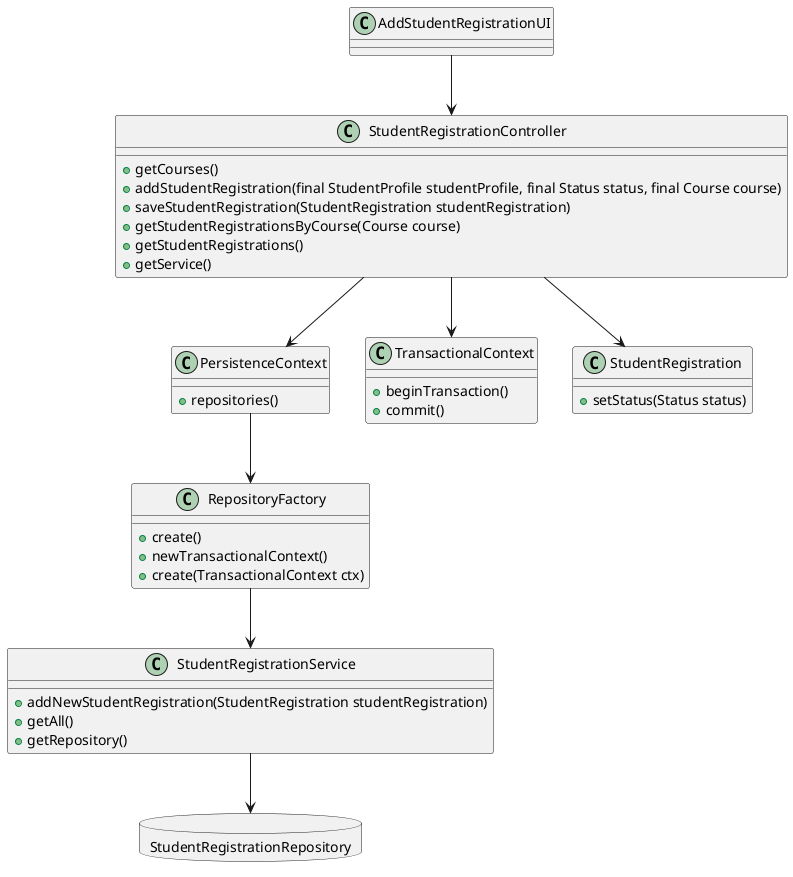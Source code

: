 @startuml
'https://plantuml.com/class-diagram

class AddStudentRegistrationUI{
}

class StudentRegistrationController{
+getCourses()
+addStudentRegistration(final StudentProfile studentProfile, final Status status, final Course course)
+saveStudentRegistration(StudentRegistration studentRegistration)
+getStudentRegistrationsByCourse(Course course)
+getStudentRegistrations()
+getService()
}

class StudentRegistrationService{
+addNewStudentRegistration(StudentRegistration studentRegistration)
+getAll()
+getRepository()
}


class PersistenceContext{
+repositories()
}

class RepositoryFactory{
+create()
+newTransactionalContext()
+create(TransactionalContext ctx)
}

database StudentRegistrationRepository{
}

class TransactionalContext{
+beginTransaction()
+commit()
}

class StudentRegistration{
+setStatus(Status status)
}

AddStudentRegistrationUI --> StudentRegistrationController
StudentRegistrationController-->PersistenceContext
StudentRegistrationController-->TransactionalContext

StudentRegistrationService --> StudentRegistrationRepository
StudentRegistrationController --> StudentRegistration

PersistenceContext-->RepositoryFactory

RepositoryFactory-->StudentRegistrationService
@enduml